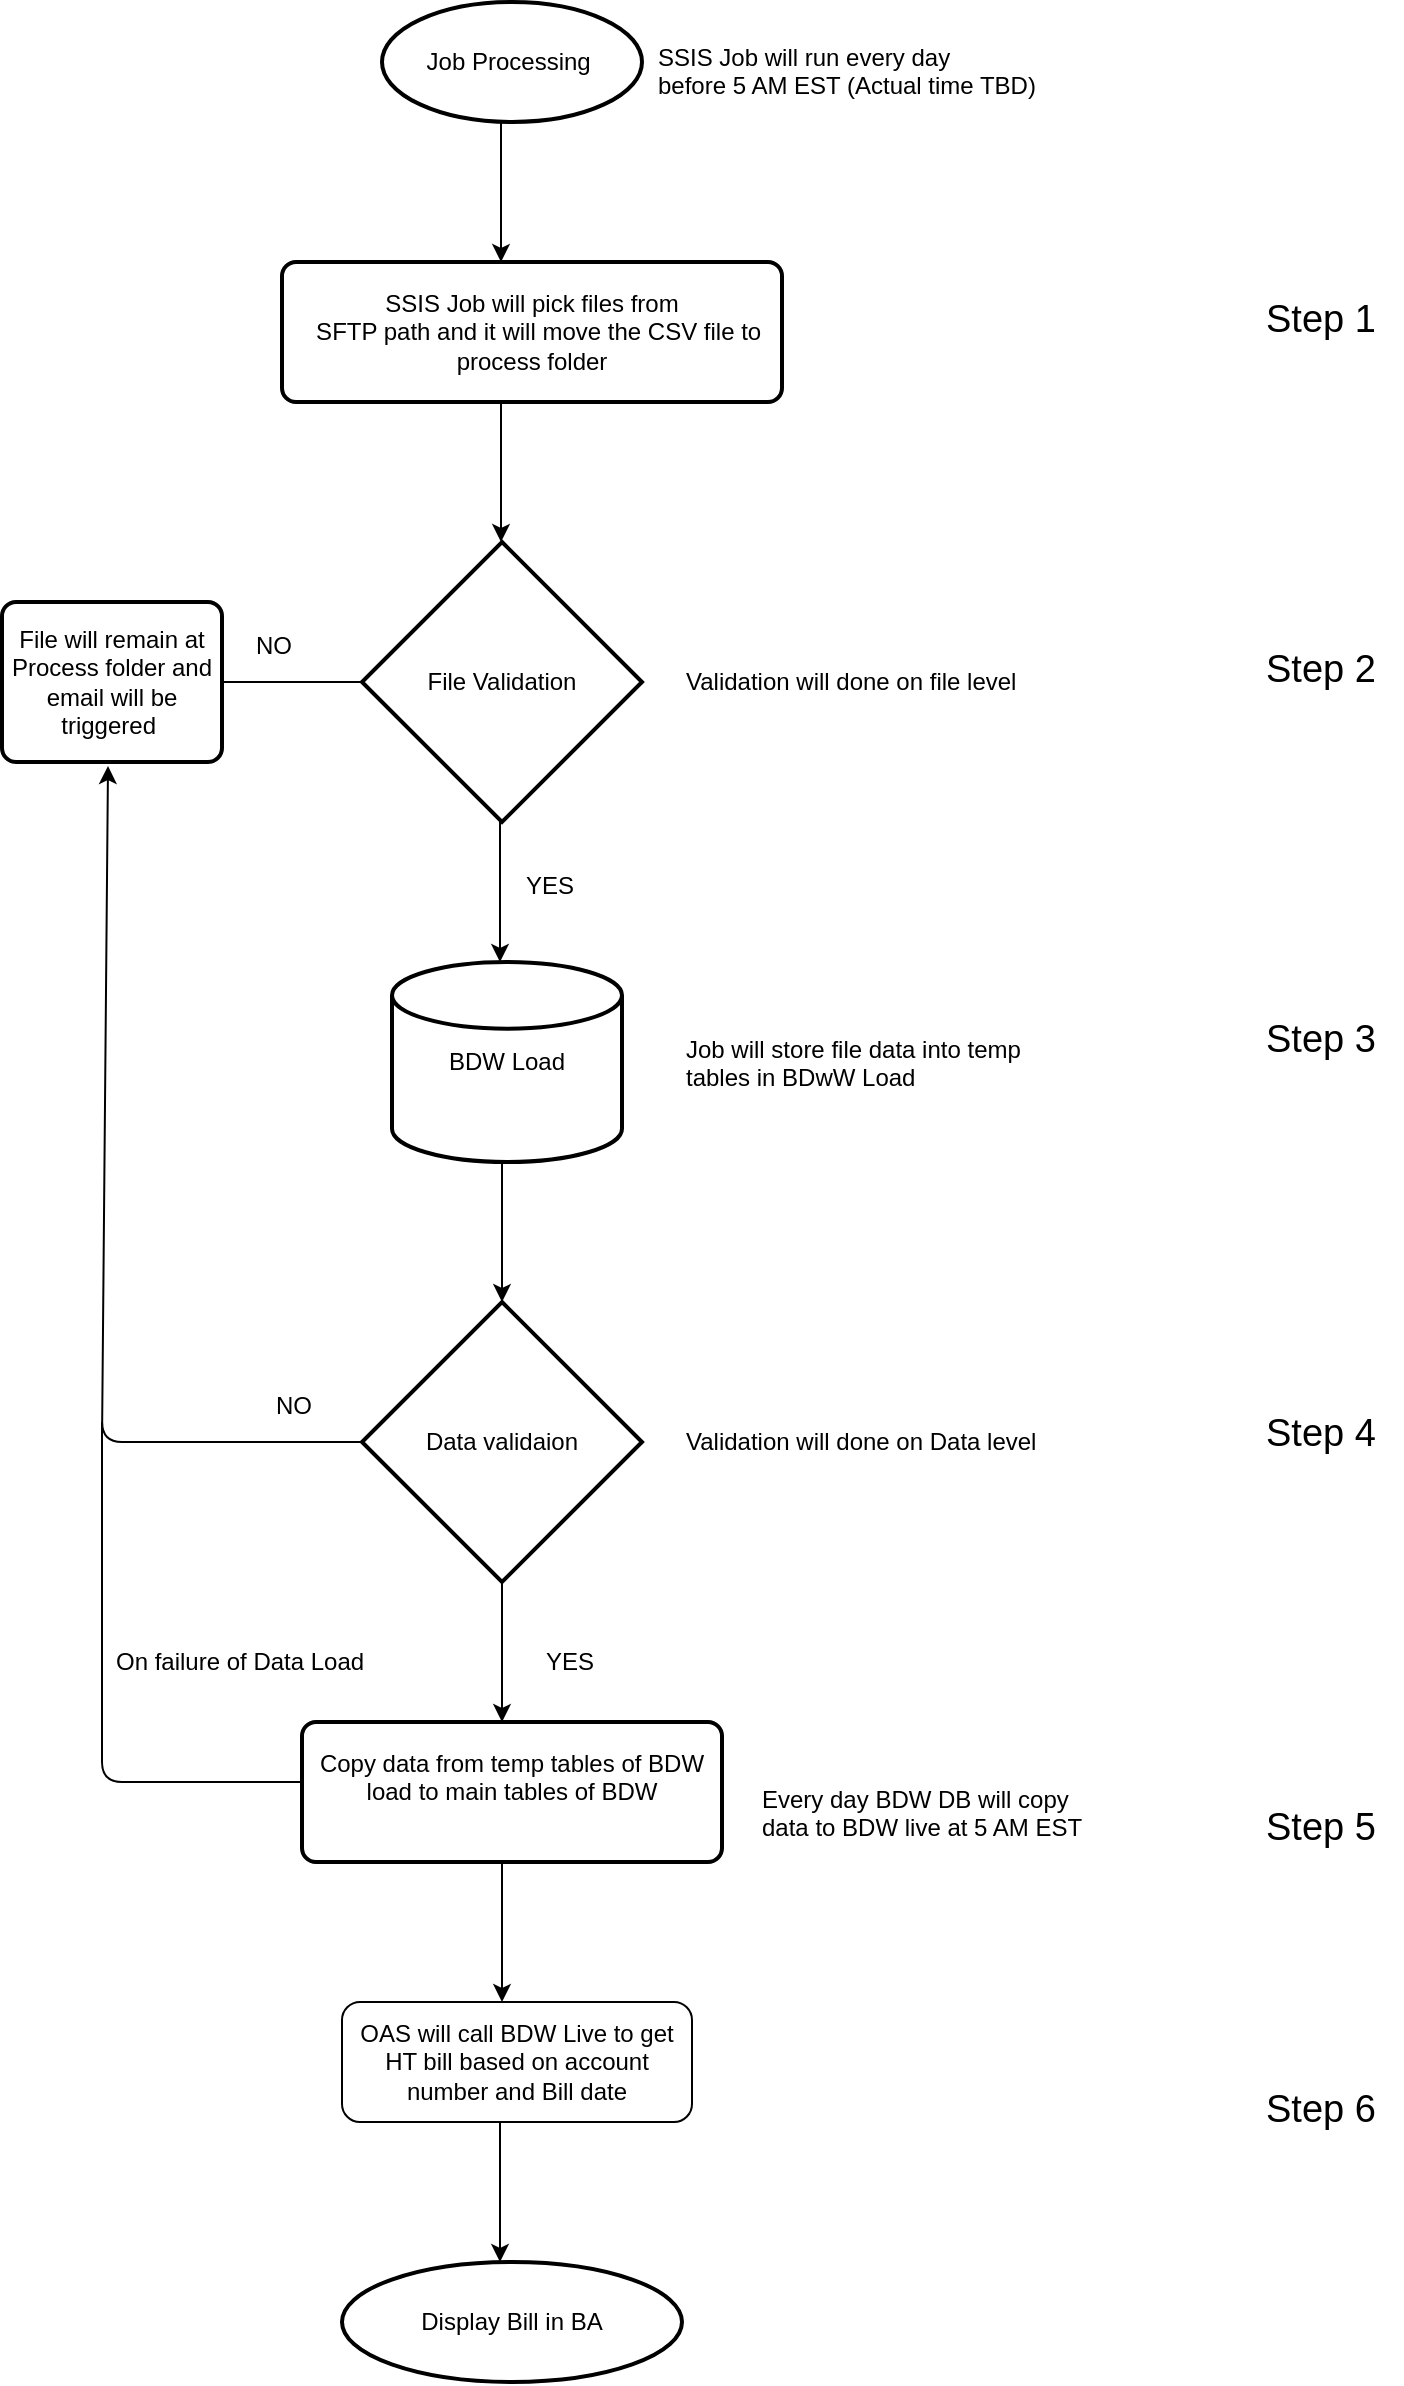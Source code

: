 <mxfile version="10.6.8" type="github"><diagram id="LqjftXRTHe4h_LCBI-lW" name="Page-1"><mxGraphModel dx="840" dy="435" grid="1" gridSize="10" guides="1" tooltips="1" connect="1" arrows="1" fold="1" page="1" pageScale="1" pageWidth="850" pageHeight="1100" math="0" shadow="0"><root><mxCell id="0"/><mxCell id="1" parent="0"/><mxCell id="XbA_hSz7WXMr5apq6XMx-1" value="Job Processing&amp;nbsp;" style="strokeWidth=2;html=1;shape=mxgraph.flowchart.start_1;whiteSpace=wrap;" parent="1" vertex="1"><mxGeometry x="240" y="40" width="130" height="60" as="geometry"/></mxCell><mxCell id="XbA_hSz7WXMr5apq6XMx-2" value="SSIS Job will run every day &lt;br&gt;before 5 AM EST (Actual time TBD)" style="text;html=1;resizable=0;points=[];autosize=1;align=left;verticalAlign=top;spacingTop=-4;" parent="1" vertex="1"><mxGeometry x="376" y="58" width="210" height="30" as="geometry"/></mxCell><mxCell id="XbA_hSz7WXMr5apq6XMx-3" value="" style="endArrow=classic;html=1;" parent="1" edge="1"><mxGeometry width="50" height="50" relative="1" as="geometry"><mxPoint x="299.5" y="100" as="sourcePoint"/><mxPoint x="299.5" y="170" as="targetPoint"/></mxGeometry></mxCell><mxCell id="XbA_hSz7WXMr5apq6XMx-4" value="SSIS Job will pick files from &lt;br&gt;&amp;nbsp; SFTP path and it will move the CSV file to process folder" style="rounded=1;whiteSpace=wrap;html=1;absoluteArcSize=1;arcSize=14;strokeWidth=2;" parent="1" vertex="1"><mxGeometry x="190" y="170" width="250" height="70" as="geometry"/></mxCell><mxCell id="XbA_hSz7WXMr5apq6XMx-5" value="" style="endArrow=classic;html=1;" parent="1" edge="1"><mxGeometry width="50" height="50" relative="1" as="geometry"><mxPoint x="299.5" y="240" as="sourcePoint"/><mxPoint x="299.5" y="310" as="targetPoint"/></mxGeometry></mxCell><mxCell id="XbA_hSz7WXMr5apq6XMx-6" value="File Validation" style="strokeWidth=2;html=1;shape=mxgraph.flowchart.decision;whiteSpace=wrap;" parent="1" vertex="1"><mxGeometry x="230" y="310" width="140" height="140" as="geometry"/></mxCell><mxCell id="XbA_hSz7WXMr5apq6XMx-7" value="" style="endArrow=classic;html=1;" parent="1" edge="1"><mxGeometry width="50" height="50" relative="1" as="geometry"><mxPoint x="299" y="450" as="sourcePoint"/><mxPoint x="299" y="520" as="targetPoint"/></mxGeometry></mxCell><mxCell id="XbA_hSz7WXMr5apq6XMx-8" value="YES" style="text;html=1;resizable=0;points=[];autosize=1;align=left;verticalAlign=top;spacingTop=-4;" parent="1" vertex="1"><mxGeometry x="310" y="472" width="40" height="20" as="geometry"/></mxCell><mxCell id="XbA_hSz7WXMr5apq6XMx-9" value="BDW Load" style="strokeWidth=2;html=1;shape=mxgraph.flowchart.database;whiteSpace=wrap;" parent="1" vertex="1"><mxGeometry x="245" y="520" width="115" height="100" as="geometry"/></mxCell><mxCell id="XbA_hSz7WXMr5apq6XMx-10" value="Validation will done on file level" style="text;html=1;resizable=0;points=[];autosize=1;align=left;verticalAlign=top;spacingTop=-4;" parent="1" vertex="1"><mxGeometry x="390" y="370" width="180" height="20" as="geometry"/></mxCell><mxCell id="XbA_hSz7WXMr5apq6XMx-11" value="" style="endArrow=classic;html=1;" parent="1" edge="1"><mxGeometry width="50" height="50" relative="1" as="geometry"><mxPoint x="230" y="380" as="sourcePoint"/><mxPoint x="150" y="380" as="targetPoint"/></mxGeometry></mxCell><mxCell id="XbA_hSz7WXMr5apq6XMx-12" value="NO" style="text;html=1;resizable=0;points=[];autosize=1;align=left;verticalAlign=top;spacingTop=-4;" parent="1" vertex="1"><mxGeometry x="175" y="352" width="30" height="20" as="geometry"/></mxCell><mxCell id="XbA_hSz7WXMr5apq6XMx-13" value="File will remain at Process folder and email will be triggered&amp;nbsp;" style="rounded=1;whiteSpace=wrap;html=1;absoluteArcSize=1;arcSize=14;strokeWidth=2;" parent="1" vertex="1"><mxGeometry x="50" y="340" width="110" height="80" as="geometry"/></mxCell><mxCell id="XbA_hSz7WXMr5apq6XMx-14" value="Job will store file data into temp &lt;br&gt;tables in BDwW Load" style="text;html=1;" parent="1" vertex="1"><mxGeometry x="390" y="550" width="310" height="30" as="geometry"/></mxCell><mxCell id="XbA_hSz7WXMr5apq6XMx-15" value="" style="endArrow=classic;html=1;" parent="1" edge="1"><mxGeometry width="50" height="50" relative="1" as="geometry"><mxPoint x="300" y="620" as="sourcePoint"/><mxPoint x="300" y="690" as="targetPoint"/></mxGeometry></mxCell><mxCell id="XbA_hSz7WXMr5apq6XMx-16" value="Data validaion" style="strokeWidth=2;html=1;shape=mxgraph.flowchart.decision;whiteSpace=wrap;" parent="1" vertex="1"><mxGeometry x="230" y="690" width="140" height="140" as="geometry"/></mxCell><mxCell id="XbA_hSz7WXMr5apq6XMx-17" value="" style="endArrow=classic;html=1;" parent="1" edge="1"><mxGeometry width="50" height="50" relative="1" as="geometry"><mxPoint x="300" y="830" as="sourcePoint"/><mxPoint x="300" y="900" as="targetPoint"/></mxGeometry></mxCell><mxCell id="XbA_hSz7WXMr5apq6XMx-18" value="Validation will done on Data level" style="text;html=1;resizable=0;points=[];autosize=1;align=left;verticalAlign=top;spacingTop=-4;" parent="1" vertex="1"><mxGeometry x="390" y="750" width="190" height="20" as="geometry"/></mxCell><mxCell id="XbA_hSz7WXMr5apq6XMx-19" value="" style="endArrow=classic;html=1;exitX=0;exitY=0.5;exitDx=0;exitDy=0;exitPerimeter=0;" parent="1" source="XbA_hSz7WXMr5apq6XMx-16" edge="1"><mxGeometry width="50" height="50" relative="1" as="geometry"><mxPoint x="95" y="760" as="sourcePoint"/><mxPoint x="103" y="422" as="targetPoint"/><Array as="points"><mxPoint x="100" y="760"/></Array></mxGeometry></mxCell><mxCell id="XbA_hSz7WXMr5apq6XMx-20" value="NO" style="text;html=1;resizable=0;points=[];autosize=1;align=left;verticalAlign=top;spacingTop=-4;" parent="1" vertex="1"><mxGeometry x="185" y="732" width="30" height="20" as="geometry"/></mxCell><mxCell id="XbA_hSz7WXMr5apq6XMx-21" value="YES" style="text;html=1;resizable=0;points=[];autosize=1;align=left;verticalAlign=top;spacingTop=-4;" parent="1" vertex="1"><mxGeometry x="320" y="860" width="40" height="20" as="geometry"/></mxCell><mxCell id="XbA_hSz7WXMr5apq6XMx-22" value="Copy data from temp tables of BDW load to main tables of BDW&lt;br&gt;&lt;br&gt;" style="rounded=1;whiteSpace=wrap;html=1;absoluteArcSize=1;arcSize=14;strokeWidth=2;" parent="1" vertex="1"><mxGeometry x="200" y="900" width="210" height="70" as="geometry"/></mxCell><mxCell id="XbA_hSz7WXMr5apq6XMx-23" value="" style="endArrow=none;html=1;entryX=0;entryY=0.429;entryDx=0;entryDy=0;entryPerimeter=0;" parent="1" target="XbA_hSz7WXMr5apq6XMx-22" edge="1"><mxGeometry width="50" height="50" relative="1" as="geometry"><mxPoint x="100" y="750" as="sourcePoint"/><mxPoint x="210" y="918" as="targetPoint"/><Array as="points"><mxPoint x="100" y="770"/><mxPoint x="100" y="930"/></Array></mxGeometry></mxCell><mxCell id="XbA_hSz7WXMr5apq6XMx-24" value="On failure of Data Load" style="text;html=1;resizable=0;points=[];autosize=1;align=left;verticalAlign=top;spacingTop=-4;" parent="1" vertex="1"><mxGeometry x="105" y="860" width="140" height="20" as="geometry"/></mxCell><mxCell id="XbA_hSz7WXMr5apq6XMx-25" value="OAS will call BDW Live to get HT bill based on account number and Bill date" style="rounded=1;whiteSpace=wrap;html=1;" parent="1" vertex="1"><mxGeometry x="220" y="1040" width="175" height="60" as="geometry"/></mxCell><mxCell id="XbA_hSz7WXMr5apq6XMx-26" value="Display Bill in BA" style="strokeWidth=2;html=1;shape=mxgraph.flowchart.start_1;whiteSpace=wrap;" parent="1" vertex="1"><mxGeometry x="220" y="1170" width="170" height="60" as="geometry"/></mxCell><mxCell id="XbA_hSz7WXMr5apq6XMx-27" value="" style="endArrow=classic;html=1;" parent="1" edge="1"><mxGeometry width="50" height="50" relative="1" as="geometry"><mxPoint x="300" y="970" as="sourcePoint"/><mxPoint x="300" y="1040" as="targetPoint"/></mxGeometry></mxCell><mxCell id="XbA_hSz7WXMr5apq6XMx-28" value="Every day BDW DB will copy&lt;br&gt;data to BDW live at 5 AM EST" style="text;html=1;resizable=0;points=[];autosize=1;align=left;verticalAlign=top;spacingTop=-4;" parent="1" vertex="1"><mxGeometry x="428" y="929" width="180" height="30" as="geometry"/></mxCell><mxCell id="XbA_hSz7WXMr5apq6XMx-29" value="" style="endArrow=classic;html=1;" parent="1" edge="1"><mxGeometry width="50" height="50" relative="1" as="geometry"><mxPoint x="299" y="1100" as="sourcePoint"/><mxPoint x="299" y="1170" as="targetPoint"/></mxGeometry></mxCell><mxCell id="XbA_hSz7WXMr5apq6XMx-30" value="&lt;font style=&quot;font-size: 19px&quot;&gt;Step 1&lt;/font&gt;" style="text;html=1;resizable=0;points=[];autosize=1;align=left;verticalAlign=top;spacingTop=-4;" parent="1" vertex="1"><mxGeometry x="680" y="185" width="70" height="20" as="geometry"/></mxCell><mxCell id="XbA_hSz7WXMr5apq6XMx-31" value="&lt;font style=&quot;font-size: 19px&quot;&gt;Step 2&lt;/font&gt;" style="text;html=1;resizable=0;points=[];autosize=1;align=left;verticalAlign=top;spacingTop=-4;" parent="1" vertex="1"><mxGeometry x="680" y="360" width="70" height="20" as="geometry"/></mxCell><mxCell id="XbA_hSz7WXMr5apq6XMx-32" value="&lt;font style=&quot;font-size: 19px&quot;&gt;Step 3&lt;/font&gt;" style="text;html=1;resizable=0;points=[];autosize=1;align=left;verticalAlign=top;spacingTop=-4;" parent="1" vertex="1"><mxGeometry x="680" y="545" width="70" height="20" as="geometry"/></mxCell><mxCell id="XbA_hSz7WXMr5apq6XMx-33" value="&lt;font style=&quot;font-size: 19px&quot;&gt;Step 4&lt;/font&gt;" style="text;html=1;resizable=0;points=[];autosize=1;align=left;verticalAlign=top;spacingTop=-4;" parent="1" vertex="1"><mxGeometry x="680" y="742" width="70" height="20" as="geometry"/></mxCell><mxCell id="XbA_hSz7WXMr5apq6XMx-34" value="&lt;font style=&quot;font-size: 19px&quot;&gt;Step 5&lt;/font&gt;" style="text;html=1;resizable=0;points=[];autosize=1;align=left;verticalAlign=top;spacingTop=-4;" parent="1" vertex="1"><mxGeometry x="680" y="939" width="70" height="20" as="geometry"/></mxCell><mxCell id="XbA_hSz7WXMr5apq6XMx-35" value="&lt;font style=&quot;font-size: 19px&quot;&gt;Step 6&lt;/font&gt;" style="text;html=1;resizable=0;points=[];autosize=1;align=left;verticalAlign=top;spacingTop=-4;" parent="1" vertex="1"><mxGeometry x="680" y="1080" width="70" height="20" as="geometry"/></mxCell></root></mxGraphModel></diagram></mxfile>